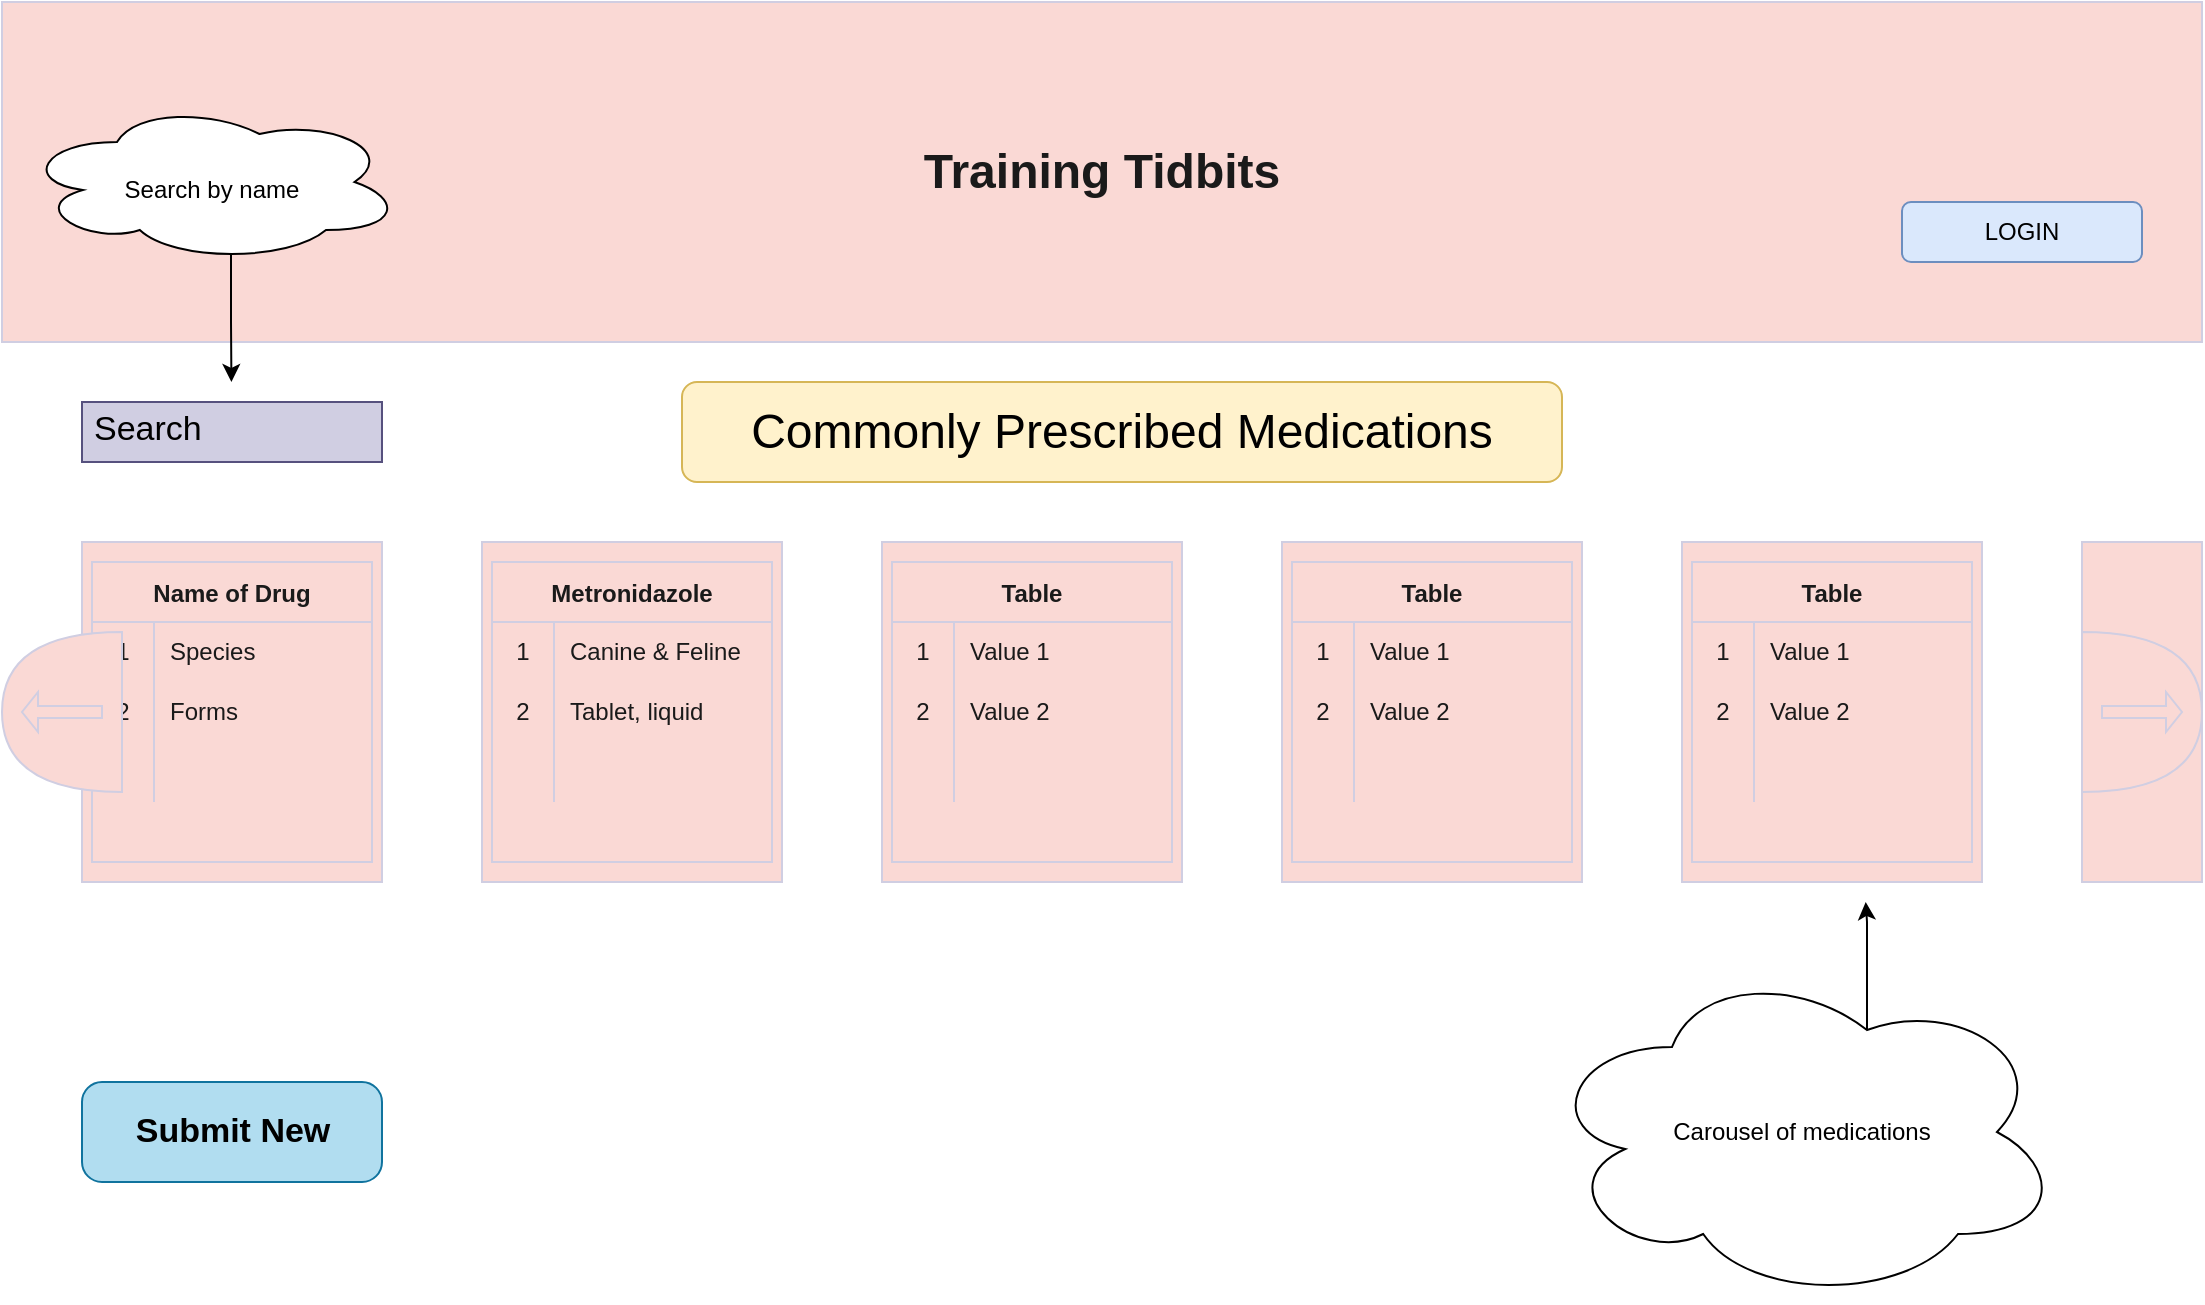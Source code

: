 <mxfile version="19.0.0" type="github">
  <diagram id="wSAhBkBn5iiVWKkVrrop" name="Page-1">
    <mxGraphModel dx="1351" dy="877" grid="1" gridSize="10" guides="1" tooltips="1" connect="1" arrows="1" fold="1" page="1" pageScale="1" pageWidth="1100" pageHeight="850" math="0" shadow="0">
      <root>
        <mxCell id="0" />
        <mxCell id="1" parent="0" />
        <mxCell id="mTqU1Bu4WtuTapaBsfUl-72" value="" style="whiteSpace=wrap;html=1;fillColor=#FAD9D5;strokeColor=#D0CEE2;fontColor=#1A1A1A;" parent="1" vertex="1">
          <mxGeometry x="1040" y="280" width="60" height="170" as="geometry" />
        </mxCell>
        <mxCell id="mTqU1Bu4WtuTapaBsfUl-1" value="" style="whiteSpace=wrap;html=1;fillColor=#FAD9D5;strokeColor=#D0CEE2;fontColor=#1A1A1A;" parent="1" vertex="1">
          <mxGeometry x="40" y="280" width="150" height="170" as="geometry" />
        </mxCell>
        <mxCell id="mTqU1Bu4WtuTapaBsfUl-2" value="" style="whiteSpace=wrap;html=1;fillColor=#FAD9D5;strokeColor=#D0CEE2;fontColor=#1A1A1A;" parent="1" vertex="1">
          <mxGeometry x="240" y="280" width="150" height="170" as="geometry" />
        </mxCell>
        <mxCell id="mTqU1Bu4WtuTapaBsfUl-3" value="" style="whiteSpace=wrap;html=1;fillColor=#FAD9D5;strokeColor=#D0CEE2;fontColor=#1A1A1A;" parent="1" vertex="1">
          <mxGeometry x="440" y="280" width="150" height="170" as="geometry" />
        </mxCell>
        <mxCell id="mTqU1Bu4WtuTapaBsfUl-4" value="" style="whiteSpace=wrap;html=1;fillColor=#FAD9D5;strokeColor=#D0CEE2;fontColor=#1A1A1A;" parent="1" vertex="1">
          <mxGeometry x="640" y="280" width="150" height="170" as="geometry" />
        </mxCell>
        <mxCell id="mTqU1Bu4WtuTapaBsfUl-5" value="" style="whiteSpace=wrap;html=1;fillColor=#FAD9D5;strokeColor=#D0CEE2;fontColor=#1A1A1A;" parent="1" vertex="1">
          <mxGeometry x="840" y="280" width="150" height="170" as="geometry" />
        </mxCell>
        <mxCell id="mTqU1Bu4WtuTapaBsfUl-6" value="&lt;h1 style=&quot;&quot;&gt;Training Tidbits&lt;/h1&gt;" style="whiteSpace=wrap;html=1;fillColor=#FAD9D5;strokeColor=#D0CEE2;fontColor=#1A1A1A;fontStyle=1;fontFamily=Helvetica;" parent="1" vertex="1">
          <mxGeometry y="10" width="1100" height="170" as="geometry" />
        </mxCell>
        <mxCell id="mTqU1Bu4WtuTapaBsfUl-7" value="Submit New" style="strokeWidth=1;shadow=0;dashed=0;align=center;shape=mxgraph.mockup.buttons.button;mainText=;buttonStyle=round;fontSize=17;fontStyle=1;fillColor=#b1ddf0;strokeColor=#10739e;labelBackgroundColor=none;html=1;" parent="1" vertex="1">
          <mxGeometry x="40" y="550" width="150" height="50" as="geometry" />
        </mxCell>
        <mxCell id="mTqU1Bu4WtuTapaBsfUl-13" value="Name of Drug" style="shape=table;startSize=30;container=1;collapsible=0;childLayout=tableLayout;fixedRows=1;rowLines=0;fontStyle=1;fillColor=#FAD9D5;strokeColor=#D0CEE2;fontColor=#1A1A1A;" parent="1" vertex="1">
          <mxGeometry x="45" y="290" width="140" height="150" as="geometry" />
        </mxCell>
        <mxCell id="mTqU1Bu4WtuTapaBsfUl-14" value="" style="shape=tableRow;horizontal=0;startSize=0;swimlaneHead=0;swimlaneBody=0;top=0;left=0;bottom=0;right=0;collapsible=0;dropTarget=0;fillColor=none;points=[[0,0.5],[1,0.5]];portConstraint=eastwest;strokeColor=#D0CEE2;fontColor=#1A1A1A;" parent="mTqU1Bu4WtuTapaBsfUl-13" vertex="1">
          <mxGeometry y="30" width="140" height="30" as="geometry" />
        </mxCell>
        <mxCell id="mTqU1Bu4WtuTapaBsfUl-15" value="1" style="shape=partialRectangle;html=1;whiteSpace=wrap;connectable=0;fillColor=none;top=0;left=0;bottom=0;right=0;overflow=hidden;pointerEvents=1;strokeColor=#D0CEE2;fontColor=#1A1A1A;" parent="mTqU1Bu4WtuTapaBsfUl-14" vertex="1">
          <mxGeometry width="31" height="30" as="geometry">
            <mxRectangle width="31" height="30" as="alternateBounds" />
          </mxGeometry>
        </mxCell>
        <mxCell id="mTqU1Bu4WtuTapaBsfUl-16" value="Species" style="shape=partialRectangle;html=1;whiteSpace=wrap;connectable=0;fillColor=none;top=0;left=0;bottom=0;right=0;align=left;spacingLeft=6;overflow=hidden;strokeColor=#D0CEE2;fontColor=#1A1A1A;" parent="mTqU1Bu4WtuTapaBsfUl-14" vertex="1">
          <mxGeometry x="31" width="109" height="30" as="geometry">
            <mxRectangle width="109" height="30" as="alternateBounds" />
          </mxGeometry>
        </mxCell>
        <mxCell id="mTqU1Bu4WtuTapaBsfUl-17" value="" style="shape=tableRow;horizontal=0;startSize=0;swimlaneHead=0;swimlaneBody=0;top=0;left=0;bottom=0;right=0;collapsible=0;dropTarget=0;fillColor=none;points=[[0,0.5],[1,0.5]];portConstraint=eastwest;strokeColor=#D0CEE2;fontColor=#1A1A1A;" parent="mTqU1Bu4WtuTapaBsfUl-13" vertex="1">
          <mxGeometry y="60" width="140" height="30" as="geometry" />
        </mxCell>
        <mxCell id="mTqU1Bu4WtuTapaBsfUl-18" value="2" style="shape=partialRectangle;html=1;whiteSpace=wrap;connectable=0;fillColor=none;top=0;left=0;bottom=0;right=0;overflow=hidden;strokeColor=#D0CEE2;fontColor=#1A1A1A;" parent="mTqU1Bu4WtuTapaBsfUl-17" vertex="1">
          <mxGeometry width="31" height="30" as="geometry">
            <mxRectangle width="31" height="30" as="alternateBounds" />
          </mxGeometry>
        </mxCell>
        <mxCell id="mTqU1Bu4WtuTapaBsfUl-19" value="Forms" style="shape=partialRectangle;html=1;whiteSpace=wrap;connectable=0;fillColor=none;top=0;left=0;bottom=0;right=0;align=left;spacingLeft=6;overflow=hidden;strokeColor=#D0CEE2;fontColor=#1A1A1A;" parent="mTqU1Bu4WtuTapaBsfUl-17" vertex="1">
          <mxGeometry x="31" width="109" height="30" as="geometry">
            <mxRectangle width="109" height="30" as="alternateBounds" />
          </mxGeometry>
        </mxCell>
        <mxCell id="mTqU1Bu4WtuTapaBsfUl-20" value="" style="shape=tableRow;horizontal=0;startSize=0;swimlaneHead=0;swimlaneBody=0;top=0;left=0;bottom=0;right=0;collapsible=0;dropTarget=0;fillColor=none;points=[[0,0.5],[1,0.5]];portConstraint=eastwest;strokeColor=#D0CEE2;fontColor=#1A1A1A;" parent="mTqU1Bu4WtuTapaBsfUl-13" vertex="1">
          <mxGeometry y="90" width="140" height="30" as="geometry" />
        </mxCell>
        <mxCell id="mTqU1Bu4WtuTapaBsfUl-21" value="" style="shape=partialRectangle;html=1;whiteSpace=wrap;connectable=0;fillColor=none;top=0;left=0;bottom=0;right=0;overflow=hidden;strokeColor=#D0CEE2;fontColor=#1A1A1A;" parent="mTqU1Bu4WtuTapaBsfUl-20" vertex="1">
          <mxGeometry width="31" height="30" as="geometry">
            <mxRectangle width="31" height="30" as="alternateBounds" />
          </mxGeometry>
        </mxCell>
        <mxCell id="mTqU1Bu4WtuTapaBsfUl-22" value="" style="shape=partialRectangle;html=1;whiteSpace=wrap;connectable=0;fillColor=none;top=0;left=0;bottom=0;right=0;align=left;spacingLeft=6;overflow=hidden;strokeColor=#D0CEE2;fontColor=#1A1A1A;" parent="mTqU1Bu4WtuTapaBsfUl-20" vertex="1">
          <mxGeometry x="31" width="109" height="30" as="geometry">
            <mxRectangle width="109" height="30" as="alternateBounds" />
          </mxGeometry>
        </mxCell>
        <mxCell id="mTqU1Bu4WtuTapaBsfUl-23" value="Metronidazole" style="shape=table;startSize=30;container=1;collapsible=0;childLayout=tableLayout;fixedRows=1;rowLines=0;fontStyle=1;fillColor=#FAD9D5;strokeColor=#D0CEE2;fontColor=#1A1A1A;" parent="1" vertex="1">
          <mxGeometry x="245" y="290" width="140" height="150" as="geometry" />
        </mxCell>
        <mxCell id="mTqU1Bu4WtuTapaBsfUl-24" value="" style="shape=tableRow;horizontal=0;startSize=0;swimlaneHead=0;swimlaneBody=0;top=0;left=0;bottom=0;right=0;collapsible=0;dropTarget=0;fillColor=none;points=[[0,0.5],[1,0.5]];portConstraint=eastwest;strokeColor=#D0CEE2;fontColor=#1A1A1A;" parent="mTqU1Bu4WtuTapaBsfUl-23" vertex="1">
          <mxGeometry y="30" width="140" height="30" as="geometry" />
        </mxCell>
        <mxCell id="mTqU1Bu4WtuTapaBsfUl-25" value="1" style="shape=partialRectangle;html=1;whiteSpace=wrap;connectable=0;fillColor=none;top=0;left=0;bottom=0;right=0;overflow=hidden;pointerEvents=1;strokeColor=#D0CEE2;fontColor=#1A1A1A;" parent="mTqU1Bu4WtuTapaBsfUl-24" vertex="1">
          <mxGeometry width="31" height="30" as="geometry">
            <mxRectangle width="31" height="30" as="alternateBounds" />
          </mxGeometry>
        </mxCell>
        <mxCell id="mTqU1Bu4WtuTapaBsfUl-26" value="Canine &amp;amp; Feline" style="shape=partialRectangle;html=1;whiteSpace=wrap;connectable=0;fillColor=none;top=0;left=0;bottom=0;right=0;align=left;spacingLeft=6;overflow=hidden;strokeColor=#D0CEE2;fontColor=#1A1A1A;" parent="mTqU1Bu4WtuTapaBsfUl-24" vertex="1">
          <mxGeometry x="31" width="109" height="30" as="geometry">
            <mxRectangle width="109" height="30" as="alternateBounds" />
          </mxGeometry>
        </mxCell>
        <mxCell id="mTqU1Bu4WtuTapaBsfUl-27" value="" style="shape=tableRow;horizontal=0;startSize=0;swimlaneHead=0;swimlaneBody=0;top=0;left=0;bottom=0;right=0;collapsible=0;dropTarget=0;fillColor=none;points=[[0,0.5],[1,0.5]];portConstraint=eastwest;strokeColor=#D0CEE2;fontColor=#1A1A1A;" parent="mTqU1Bu4WtuTapaBsfUl-23" vertex="1">
          <mxGeometry y="60" width="140" height="30" as="geometry" />
        </mxCell>
        <mxCell id="mTqU1Bu4WtuTapaBsfUl-28" value="2" style="shape=partialRectangle;html=1;whiteSpace=wrap;connectable=0;fillColor=none;top=0;left=0;bottom=0;right=0;overflow=hidden;strokeColor=#D0CEE2;fontColor=#1A1A1A;" parent="mTqU1Bu4WtuTapaBsfUl-27" vertex="1">
          <mxGeometry width="31" height="30" as="geometry">
            <mxRectangle width="31" height="30" as="alternateBounds" />
          </mxGeometry>
        </mxCell>
        <mxCell id="mTqU1Bu4WtuTapaBsfUl-29" value="Tablet, liquid" style="shape=partialRectangle;html=1;whiteSpace=wrap;connectable=0;fillColor=none;top=0;left=0;bottom=0;right=0;align=left;spacingLeft=6;overflow=hidden;strokeColor=#D0CEE2;fontColor=#1A1A1A;" parent="mTqU1Bu4WtuTapaBsfUl-27" vertex="1">
          <mxGeometry x="31" width="109" height="30" as="geometry">
            <mxRectangle width="109" height="30" as="alternateBounds" />
          </mxGeometry>
        </mxCell>
        <mxCell id="mTqU1Bu4WtuTapaBsfUl-30" value="" style="shape=tableRow;horizontal=0;startSize=0;swimlaneHead=0;swimlaneBody=0;top=0;left=0;bottom=0;right=0;collapsible=0;dropTarget=0;fillColor=none;points=[[0,0.5],[1,0.5]];portConstraint=eastwest;strokeColor=#D0CEE2;fontColor=#1A1A1A;" parent="mTqU1Bu4WtuTapaBsfUl-23" vertex="1">
          <mxGeometry y="90" width="140" height="30" as="geometry" />
        </mxCell>
        <mxCell id="mTqU1Bu4WtuTapaBsfUl-31" value="" style="shape=partialRectangle;html=1;whiteSpace=wrap;connectable=0;fillColor=none;top=0;left=0;bottom=0;right=0;overflow=hidden;strokeColor=#D0CEE2;fontColor=#1A1A1A;" parent="mTqU1Bu4WtuTapaBsfUl-30" vertex="1">
          <mxGeometry width="31" height="30" as="geometry">
            <mxRectangle width="31" height="30" as="alternateBounds" />
          </mxGeometry>
        </mxCell>
        <mxCell id="mTqU1Bu4WtuTapaBsfUl-32" value="" style="shape=partialRectangle;html=1;whiteSpace=wrap;connectable=0;fillColor=none;top=0;left=0;bottom=0;right=0;align=left;spacingLeft=6;overflow=hidden;strokeColor=#D0CEE2;fontColor=#1A1A1A;" parent="mTqU1Bu4WtuTapaBsfUl-30" vertex="1">
          <mxGeometry x="31" width="109" height="30" as="geometry">
            <mxRectangle width="109" height="30" as="alternateBounds" />
          </mxGeometry>
        </mxCell>
        <mxCell id="mTqU1Bu4WtuTapaBsfUl-33" value="Table" style="shape=table;startSize=30;container=1;collapsible=0;childLayout=tableLayout;fixedRows=1;rowLines=0;fontStyle=1;fillColor=#FAD9D5;strokeColor=#D0CEE2;fontColor=#1A1A1A;" parent="1" vertex="1">
          <mxGeometry x="445" y="290" width="140" height="150" as="geometry" />
        </mxCell>
        <mxCell id="mTqU1Bu4WtuTapaBsfUl-34" value="" style="shape=tableRow;horizontal=0;startSize=0;swimlaneHead=0;swimlaneBody=0;top=0;left=0;bottom=0;right=0;collapsible=0;dropTarget=0;fillColor=none;points=[[0,0.5],[1,0.5]];portConstraint=eastwest;strokeColor=#D0CEE2;fontColor=#1A1A1A;" parent="mTqU1Bu4WtuTapaBsfUl-33" vertex="1">
          <mxGeometry y="30" width="140" height="30" as="geometry" />
        </mxCell>
        <mxCell id="mTqU1Bu4WtuTapaBsfUl-35" value="1" style="shape=partialRectangle;html=1;whiteSpace=wrap;connectable=0;fillColor=none;top=0;left=0;bottom=0;right=0;overflow=hidden;pointerEvents=1;strokeColor=#D0CEE2;fontColor=#1A1A1A;" parent="mTqU1Bu4WtuTapaBsfUl-34" vertex="1">
          <mxGeometry width="31" height="30" as="geometry">
            <mxRectangle width="31" height="30" as="alternateBounds" />
          </mxGeometry>
        </mxCell>
        <mxCell id="mTqU1Bu4WtuTapaBsfUl-36" value="Value 1" style="shape=partialRectangle;html=1;whiteSpace=wrap;connectable=0;fillColor=none;top=0;left=0;bottom=0;right=0;align=left;spacingLeft=6;overflow=hidden;strokeColor=#D0CEE2;fontColor=#1A1A1A;" parent="mTqU1Bu4WtuTapaBsfUl-34" vertex="1">
          <mxGeometry x="31" width="109" height="30" as="geometry">
            <mxRectangle width="109" height="30" as="alternateBounds" />
          </mxGeometry>
        </mxCell>
        <mxCell id="mTqU1Bu4WtuTapaBsfUl-37" value="" style="shape=tableRow;horizontal=0;startSize=0;swimlaneHead=0;swimlaneBody=0;top=0;left=0;bottom=0;right=0;collapsible=0;dropTarget=0;fillColor=none;points=[[0,0.5],[1,0.5]];portConstraint=eastwest;strokeColor=#D0CEE2;fontColor=#1A1A1A;" parent="mTqU1Bu4WtuTapaBsfUl-33" vertex="1">
          <mxGeometry y="60" width="140" height="30" as="geometry" />
        </mxCell>
        <mxCell id="mTqU1Bu4WtuTapaBsfUl-38" value="2" style="shape=partialRectangle;html=1;whiteSpace=wrap;connectable=0;fillColor=none;top=0;left=0;bottom=0;right=0;overflow=hidden;strokeColor=#D0CEE2;fontColor=#1A1A1A;" parent="mTqU1Bu4WtuTapaBsfUl-37" vertex="1">
          <mxGeometry width="31" height="30" as="geometry">
            <mxRectangle width="31" height="30" as="alternateBounds" />
          </mxGeometry>
        </mxCell>
        <mxCell id="mTqU1Bu4WtuTapaBsfUl-39" value="Value 2" style="shape=partialRectangle;html=1;whiteSpace=wrap;connectable=0;fillColor=none;top=0;left=0;bottom=0;right=0;align=left;spacingLeft=6;overflow=hidden;strokeColor=#D0CEE2;fontColor=#1A1A1A;" parent="mTqU1Bu4WtuTapaBsfUl-37" vertex="1">
          <mxGeometry x="31" width="109" height="30" as="geometry">
            <mxRectangle width="109" height="30" as="alternateBounds" />
          </mxGeometry>
        </mxCell>
        <mxCell id="mTqU1Bu4WtuTapaBsfUl-40" value="" style="shape=tableRow;horizontal=0;startSize=0;swimlaneHead=0;swimlaneBody=0;top=0;left=0;bottom=0;right=0;collapsible=0;dropTarget=0;fillColor=none;points=[[0,0.5],[1,0.5]];portConstraint=eastwest;strokeColor=#D0CEE2;fontColor=#1A1A1A;" parent="mTqU1Bu4WtuTapaBsfUl-33" vertex="1">
          <mxGeometry y="90" width="140" height="30" as="geometry" />
        </mxCell>
        <mxCell id="mTqU1Bu4WtuTapaBsfUl-41" value="" style="shape=partialRectangle;html=1;whiteSpace=wrap;connectable=0;fillColor=none;top=0;left=0;bottom=0;right=0;overflow=hidden;strokeColor=#D0CEE2;fontColor=#1A1A1A;" parent="mTqU1Bu4WtuTapaBsfUl-40" vertex="1">
          <mxGeometry width="31" height="30" as="geometry">
            <mxRectangle width="31" height="30" as="alternateBounds" />
          </mxGeometry>
        </mxCell>
        <mxCell id="mTqU1Bu4WtuTapaBsfUl-42" value="" style="shape=partialRectangle;html=1;whiteSpace=wrap;connectable=0;fillColor=none;top=0;left=0;bottom=0;right=0;align=left;spacingLeft=6;overflow=hidden;strokeColor=#D0CEE2;fontColor=#1A1A1A;" parent="mTqU1Bu4WtuTapaBsfUl-40" vertex="1">
          <mxGeometry x="31" width="109" height="30" as="geometry">
            <mxRectangle width="109" height="30" as="alternateBounds" />
          </mxGeometry>
        </mxCell>
        <mxCell id="mTqU1Bu4WtuTapaBsfUl-43" value="Table" style="shape=table;startSize=30;container=1;collapsible=0;childLayout=tableLayout;fixedRows=1;rowLines=0;fontStyle=1;fillColor=#FAD9D5;strokeColor=#D0CEE2;fontColor=#1A1A1A;" parent="1" vertex="1">
          <mxGeometry x="645" y="290" width="140" height="150" as="geometry" />
        </mxCell>
        <mxCell id="mTqU1Bu4WtuTapaBsfUl-44" value="" style="shape=tableRow;horizontal=0;startSize=0;swimlaneHead=0;swimlaneBody=0;top=0;left=0;bottom=0;right=0;collapsible=0;dropTarget=0;fillColor=none;points=[[0,0.5],[1,0.5]];portConstraint=eastwest;strokeColor=#D0CEE2;fontColor=#1A1A1A;" parent="mTqU1Bu4WtuTapaBsfUl-43" vertex="1">
          <mxGeometry y="30" width="140" height="30" as="geometry" />
        </mxCell>
        <mxCell id="mTqU1Bu4WtuTapaBsfUl-45" value="1" style="shape=partialRectangle;html=1;whiteSpace=wrap;connectable=0;fillColor=none;top=0;left=0;bottom=0;right=0;overflow=hidden;pointerEvents=1;strokeColor=#D0CEE2;fontColor=#1A1A1A;" parent="mTqU1Bu4WtuTapaBsfUl-44" vertex="1">
          <mxGeometry width="31" height="30" as="geometry">
            <mxRectangle width="31" height="30" as="alternateBounds" />
          </mxGeometry>
        </mxCell>
        <mxCell id="mTqU1Bu4WtuTapaBsfUl-46" value="Value 1" style="shape=partialRectangle;html=1;whiteSpace=wrap;connectable=0;fillColor=none;top=0;left=0;bottom=0;right=0;align=left;spacingLeft=6;overflow=hidden;strokeColor=#D0CEE2;fontColor=#1A1A1A;" parent="mTqU1Bu4WtuTapaBsfUl-44" vertex="1">
          <mxGeometry x="31" width="109" height="30" as="geometry">
            <mxRectangle width="109" height="30" as="alternateBounds" />
          </mxGeometry>
        </mxCell>
        <mxCell id="mTqU1Bu4WtuTapaBsfUl-47" value="" style="shape=tableRow;horizontal=0;startSize=0;swimlaneHead=0;swimlaneBody=0;top=0;left=0;bottom=0;right=0;collapsible=0;dropTarget=0;fillColor=none;points=[[0,0.5],[1,0.5]];portConstraint=eastwest;strokeColor=#D0CEE2;fontColor=#1A1A1A;" parent="mTqU1Bu4WtuTapaBsfUl-43" vertex="1">
          <mxGeometry y="60" width="140" height="30" as="geometry" />
        </mxCell>
        <mxCell id="mTqU1Bu4WtuTapaBsfUl-48" value="2" style="shape=partialRectangle;html=1;whiteSpace=wrap;connectable=0;fillColor=none;top=0;left=0;bottom=0;right=0;overflow=hidden;strokeColor=#D0CEE2;fontColor=#1A1A1A;" parent="mTqU1Bu4WtuTapaBsfUl-47" vertex="1">
          <mxGeometry width="31" height="30" as="geometry">
            <mxRectangle width="31" height="30" as="alternateBounds" />
          </mxGeometry>
        </mxCell>
        <mxCell id="mTqU1Bu4WtuTapaBsfUl-49" value="Value 2" style="shape=partialRectangle;html=1;whiteSpace=wrap;connectable=0;fillColor=none;top=0;left=0;bottom=0;right=0;align=left;spacingLeft=6;overflow=hidden;strokeColor=#D0CEE2;fontColor=#1A1A1A;" parent="mTqU1Bu4WtuTapaBsfUl-47" vertex="1">
          <mxGeometry x="31" width="109" height="30" as="geometry">
            <mxRectangle width="109" height="30" as="alternateBounds" />
          </mxGeometry>
        </mxCell>
        <mxCell id="mTqU1Bu4WtuTapaBsfUl-50" value="" style="shape=tableRow;horizontal=0;startSize=0;swimlaneHead=0;swimlaneBody=0;top=0;left=0;bottom=0;right=0;collapsible=0;dropTarget=0;fillColor=none;points=[[0,0.5],[1,0.5]];portConstraint=eastwest;strokeColor=#D0CEE2;fontColor=#1A1A1A;" parent="mTqU1Bu4WtuTapaBsfUl-43" vertex="1">
          <mxGeometry y="90" width="140" height="30" as="geometry" />
        </mxCell>
        <mxCell id="mTqU1Bu4WtuTapaBsfUl-51" value="" style="shape=partialRectangle;html=1;whiteSpace=wrap;connectable=0;fillColor=none;top=0;left=0;bottom=0;right=0;overflow=hidden;strokeColor=#D0CEE2;fontColor=#1A1A1A;" parent="mTqU1Bu4WtuTapaBsfUl-50" vertex="1">
          <mxGeometry width="31" height="30" as="geometry">
            <mxRectangle width="31" height="30" as="alternateBounds" />
          </mxGeometry>
        </mxCell>
        <mxCell id="mTqU1Bu4WtuTapaBsfUl-52" value="" style="shape=partialRectangle;html=1;whiteSpace=wrap;connectable=0;fillColor=none;top=0;left=0;bottom=0;right=0;align=left;spacingLeft=6;overflow=hidden;strokeColor=#D0CEE2;fontColor=#1A1A1A;" parent="mTqU1Bu4WtuTapaBsfUl-50" vertex="1">
          <mxGeometry x="31" width="109" height="30" as="geometry">
            <mxRectangle width="109" height="30" as="alternateBounds" />
          </mxGeometry>
        </mxCell>
        <mxCell id="mTqU1Bu4WtuTapaBsfUl-53" value="Table" style="shape=table;startSize=30;container=1;collapsible=0;childLayout=tableLayout;fixedRows=1;rowLines=0;fontStyle=1;fillColor=#FAD9D5;strokeColor=#D0CEE2;fontColor=#1A1A1A;" parent="1" vertex="1">
          <mxGeometry x="845" y="290" width="140" height="150" as="geometry" />
        </mxCell>
        <mxCell id="mTqU1Bu4WtuTapaBsfUl-54" value="" style="shape=tableRow;horizontal=0;startSize=0;swimlaneHead=0;swimlaneBody=0;top=0;left=0;bottom=0;right=0;collapsible=0;dropTarget=0;fillColor=none;points=[[0,0.5],[1,0.5]];portConstraint=eastwest;strokeColor=#D0CEE2;fontColor=#1A1A1A;" parent="mTqU1Bu4WtuTapaBsfUl-53" vertex="1">
          <mxGeometry y="30" width="140" height="30" as="geometry" />
        </mxCell>
        <mxCell id="mTqU1Bu4WtuTapaBsfUl-55" value="1" style="shape=partialRectangle;html=1;whiteSpace=wrap;connectable=0;fillColor=none;top=0;left=0;bottom=0;right=0;overflow=hidden;pointerEvents=1;strokeColor=#D0CEE2;fontColor=#1A1A1A;" parent="mTqU1Bu4WtuTapaBsfUl-54" vertex="1">
          <mxGeometry width="31" height="30" as="geometry">
            <mxRectangle width="31" height="30" as="alternateBounds" />
          </mxGeometry>
        </mxCell>
        <mxCell id="mTqU1Bu4WtuTapaBsfUl-56" value="Value 1" style="shape=partialRectangle;html=1;whiteSpace=wrap;connectable=0;fillColor=none;top=0;left=0;bottom=0;right=0;align=left;spacingLeft=6;overflow=hidden;strokeColor=#D0CEE2;fontColor=#1A1A1A;" parent="mTqU1Bu4WtuTapaBsfUl-54" vertex="1">
          <mxGeometry x="31" width="109" height="30" as="geometry">
            <mxRectangle width="109" height="30" as="alternateBounds" />
          </mxGeometry>
        </mxCell>
        <mxCell id="mTqU1Bu4WtuTapaBsfUl-57" value="" style="shape=tableRow;horizontal=0;startSize=0;swimlaneHead=0;swimlaneBody=0;top=0;left=0;bottom=0;right=0;collapsible=0;dropTarget=0;fillColor=none;points=[[0,0.5],[1,0.5]];portConstraint=eastwest;strokeColor=#D0CEE2;fontColor=#1A1A1A;" parent="mTqU1Bu4WtuTapaBsfUl-53" vertex="1">
          <mxGeometry y="60" width="140" height="30" as="geometry" />
        </mxCell>
        <mxCell id="mTqU1Bu4WtuTapaBsfUl-58" value="2" style="shape=partialRectangle;html=1;whiteSpace=wrap;connectable=0;fillColor=none;top=0;left=0;bottom=0;right=0;overflow=hidden;strokeColor=#D0CEE2;fontColor=#1A1A1A;" parent="mTqU1Bu4WtuTapaBsfUl-57" vertex="1">
          <mxGeometry width="31" height="30" as="geometry">
            <mxRectangle width="31" height="30" as="alternateBounds" />
          </mxGeometry>
        </mxCell>
        <mxCell id="mTqU1Bu4WtuTapaBsfUl-59" value="Value 2" style="shape=partialRectangle;html=1;whiteSpace=wrap;connectable=0;fillColor=none;top=0;left=0;bottom=0;right=0;align=left;spacingLeft=6;overflow=hidden;strokeColor=#D0CEE2;fontColor=#1A1A1A;" parent="mTqU1Bu4WtuTapaBsfUl-57" vertex="1">
          <mxGeometry x="31" width="109" height="30" as="geometry">
            <mxRectangle width="109" height="30" as="alternateBounds" />
          </mxGeometry>
        </mxCell>
        <mxCell id="mTqU1Bu4WtuTapaBsfUl-60" value="" style="shape=tableRow;horizontal=0;startSize=0;swimlaneHead=0;swimlaneBody=0;top=0;left=0;bottom=0;right=0;collapsible=0;dropTarget=0;fillColor=none;points=[[0,0.5],[1,0.5]];portConstraint=eastwest;strokeColor=#D0CEE2;fontColor=#1A1A1A;" parent="mTqU1Bu4WtuTapaBsfUl-53" vertex="1">
          <mxGeometry y="90" width="140" height="30" as="geometry" />
        </mxCell>
        <mxCell id="mTqU1Bu4WtuTapaBsfUl-61" value="" style="shape=partialRectangle;html=1;whiteSpace=wrap;connectable=0;fillColor=none;top=0;left=0;bottom=0;right=0;overflow=hidden;strokeColor=#D0CEE2;fontColor=#1A1A1A;" parent="mTqU1Bu4WtuTapaBsfUl-60" vertex="1">
          <mxGeometry width="31" height="30" as="geometry">
            <mxRectangle width="31" height="30" as="alternateBounds" />
          </mxGeometry>
        </mxCell>
        <mxCell id="mTqU1Bu4WtuTapaBsfUl-62" value="" style="shape=partialRectangle;html=1;whiteSpace=wrap;connectable=0;fillColor=none;top=0;left=0;bottom=0;right=0;align=left;spacingLeft=6;overflow=hidden;strokeColor=#D0CEE2;fontColor=#1A1A1A;" parent="mTqU1Bu4WtuTapaBsfUl-60" vertex="1">
          <mxGeometry x="31" width="109" height="30" as="geometry">
            <mxRectangle width="109" height="30" as="alternateBounds" />
          </mxGeometry>
        </mxCell>
        <mxCell id="mTqU1Bu4WtuTapaBsfUl-63" value="Search" style="strokeWidth=1;shadow=0;dashed=0;align=center;html=1;shape=mxgraph.mockup.text.textBox;align=left;fontSize=17;spacingLeft=4;spacingTop=-3;mainText=;fillColor=#d0cee2;strokeColor=#56517e;" parent="1" vertex="1">
          <mxGeometry x="40" y="210" width="150" height="30" as="geometry" />
        </mxCell>
        <mxCell id="mTqU1Bu4WtuTapaBsfUl-70" value="" style="shape=or;whiteSpace=wrap;html=1;rotation=-180;fillColor=#FAD9D5;strokeColor=#D0CEE2;fontColor=#1A1A1A;" parent="1" vertex="1">
          <mxGeometry y="325" width="60" height="80" as="geometry" />
        </mxCell>
        <mxCell id="mTqU1Bu4WtuTapaBsfUl-71" value="" style="shape=or;whiteSpace=wrap;html=1;fillColor=#FAD9D5;strokeColor=#D0CEE2;fontColor=#1A1A1A;" parent="1" vertex="1">
          <mxGeometry x="1040" y="325" width="60" height="80" as="geometry" />
        </mxCell>
        <mxCell id="mTqU1Bu4WtuTapaBsfUl-92" value="" style="shape=singleArrow;direction=west;whiteSpace=wrap;html=1;fillColor=#FAD9D5;strokeColor=#D0CEE2;fontColor=#1A1A1A;" parent="1" vertex="1">
          <mxGeometry x="10" y="355" width="40" height="20" as="geometry" />
        </mxCell>
        <mxCell id="mTqU1Bu4WtuTapaBsfUl-93" value="" style="shape=singleArrow;direction=west;whiteSpace=wrap;html=1;rotation=-180;fillColor=#FAD9D5;strokeColor=#D0CEE2;fontColor=#1A1A1A;" parent="1" vertex="1">
          <mxGeometry x="1050" y="355" width="40" height="20" as="geometry" />
        </mxCell>
        <mxCell id="h_-MOUCBoz-yRPNMzMAU-1" value="Commonly Prescribed Medications" style="rounded=1;whiteSpace=wrap;html=1;fontFamily=Helvetica;fontSize=24;fillColor=#fff2cc;strokeColor=#d6b656;" vertex="1" parent="1">
          <mxGeometry x="340" y="200" width="440" height="50" as="geometry" />
        </mxCell>
        <mxCell id="h_-MOUCBoz-yRPNMzMAU-4" style="edgeStyle=orthogonalEdgeStyle;rounded=0;orthogonalLoop=1;jettySize=auto;html=1;exitX=0.55;exitY=0.95;exitDx=0;exitDy=0;exitPerimeter=0;fontFamily=Helvetica;fontSize=12;" edge="1" parent="1" source="h_-MOUCBoz-yRPNMzMAU-3">
          <mxGeometry relative="1" as="geometry">
            <mxPoint x="114.714" y="200" as="targetPoint" />
          </mxGeometry>
        </mxCell>
        <mxCell id="h_-MOUCBoz-yRPNMzMAU-3" value="&lt;font style=&quot;font-size: 12px;&quot;&gt;Search by name&lt;/font&gt;" style="ellipse;shape=cloud;whiteSpace=wrap;html=1;fontFamily=Helvetica;fontSize=24;" vertex="1" parent="1">
          <mxGeometry x="10" y="60" width="190" height="80" as="geometry" />
        </mxCell>
        <mxCell id="h_-MOUCBoz-yRPNMzMAU-6" style="edgeStyle=orthogonalEdgeStyle;rounded=0;orthogonalLoop=1;jettySize=auto;html=1;exitX=0.625;exitY=0.2;exitDx=0;exitDy=0;exitPerimeter=0;fontFamily=Helvetica;fontSize=12;" edge="1" parent="1" source="h_-MOUCBoz-yRPNMzMAU-5">
          <mxGeometry relative="1" as="geometry">
            <mxPoint x="931.857" y="460" as="targetPoint" />
          </mxGeometry>
        </mxCell>
        <mxCell id="h_-MOUCBoz-yRPNMzMAU-5" value="Carousel of medications" style="ellipse;shape=cloud;whiteSpace=wrap;html=1;fontFamily=Helvetica;fontSize=12;" vertex="1" parent="1">
          <mxGeometry x="770" y="490" width="260" height="170" as="geometry" />
        </mxCell>
        <mxCell id="h_-MOUCBoz-yRPNMzMAU-7" value="LOGIN" style="rounded=1;whiteSpace=wrap;html=1;fontFamily=Helvetica;fontSize=12;fillColor=#dae8fc;strokeColor=#6c8ebf;" vertex="1" parent="1">
          <mxGeometry x="950" y="110" width="120" height="30" as="geometry" />
        </mxCell>
      </root>
    </mxGraphModel>
  </diagram>
</mxfile>
